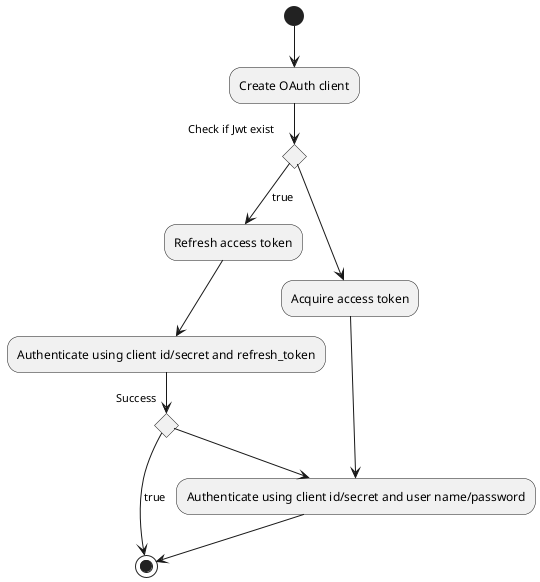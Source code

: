 @startuml
(*) --> "Create OAuth client"
if "Check if Jwt exist" then
  -->[true] "Refresh access token"
  -->"Authenticate using client id/secret and refresh_token"
  if "Success" then
    -->[true] (*)

  else
    --> "Authenticate using client id/secret and user name/password"
    -->(*)
  endif
else
  --> "Acquire access token"
  --> "Authenticate using client id/secret and user name/password"
endif
@enduml